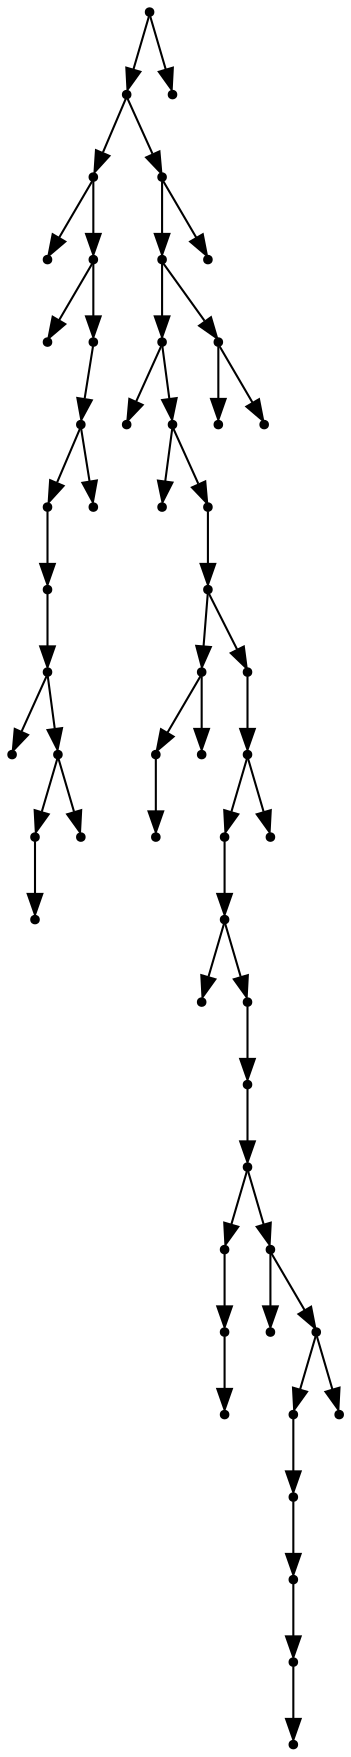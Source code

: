 digraph {
  54 [shape=point];
  52 [shape=point];
  14 [shape=point];
  0 [shape=point];
  13 [shape=point];
  1 [shape=point];
  12 [shape=point];
  11 [shape=point];
  9 [shape=point];
  8 [shape=point];
  7 [shape=point];
  2 [shape=point];
  6 [shape=point];
  4 [shape=point];
  3 [shape=point];
  5 [shape=point];
  10 [shape=point];
  51 [shape=point];
  49 [shape=point];
  45 [shape=point];
  15 [shape=point];
  44 [shape=point];
  16 [shape=point];
  43 [shape=point];
  42 [shape=point];
  20 [shape=point];
  18 [shape=point];
  17 [shape=point];
  19 [shape=point];
  41 [shape=point];
  40 [shape=point];
  38 [shape=point];
  37 [shape=point];
  21 [shape=point];
  36 [shape=point];
  35 [shape=point];
  34 [shape=point];
  24 [shape=point];
  23 [shape=point];
  22 [shape=point];
  33 [shape=point];
  25 [shape=point];
  32 [shape=point];
  30 [shape=point];
  29 [shape=point];
  28 [shape=point];
  27 [shape=point];
  26 [shape=point];
  31 [shape=point];
  39 [shape=point];
  48 [shape=point];
  46 [shape=point];
  47 [shape=point];
  50 [shape=point];
  53 [shape=point];
54 -> 52;
52 -> 14;
14 -> 0;
14 -> 13;
13 -> 1;
13 -> 12;
12 -> 11;
11 -> 9;
9 -> 8;
8 -> 7;
7 -> 2;
7 -> 6;
6 -> 4;
4 -> 3;
6 -> 5;
11 -> 10;
52 -> 51;
51 -> 49;
49 -> 45;
45 -> 15;
45 -> 44;
44 -> 16;
44 -> 43;
43 -> 42;
42 -> 20;
20 -> 18;
18 -> 17;
20 -> 19;
42 -> 41;
41 -> 40;
40 -> 38;
38 -> 37;
37 -> 21;
37 -> 36;
36 -> 35;
35 -> 34;
34 -> 24;
24 -> 23;
23 -> 22;
34 -> 33;
33 -> 25;
33 -> 32;
32 -> 30;
30 -> 29;
29 -> 28;
28 -> 27;
27 -> 26;
32 -> 31;
40 -> 39;
49 -> 48;
48 -> 46;
48 -> 47;
51 -> 50;
54 -> 53;
}
